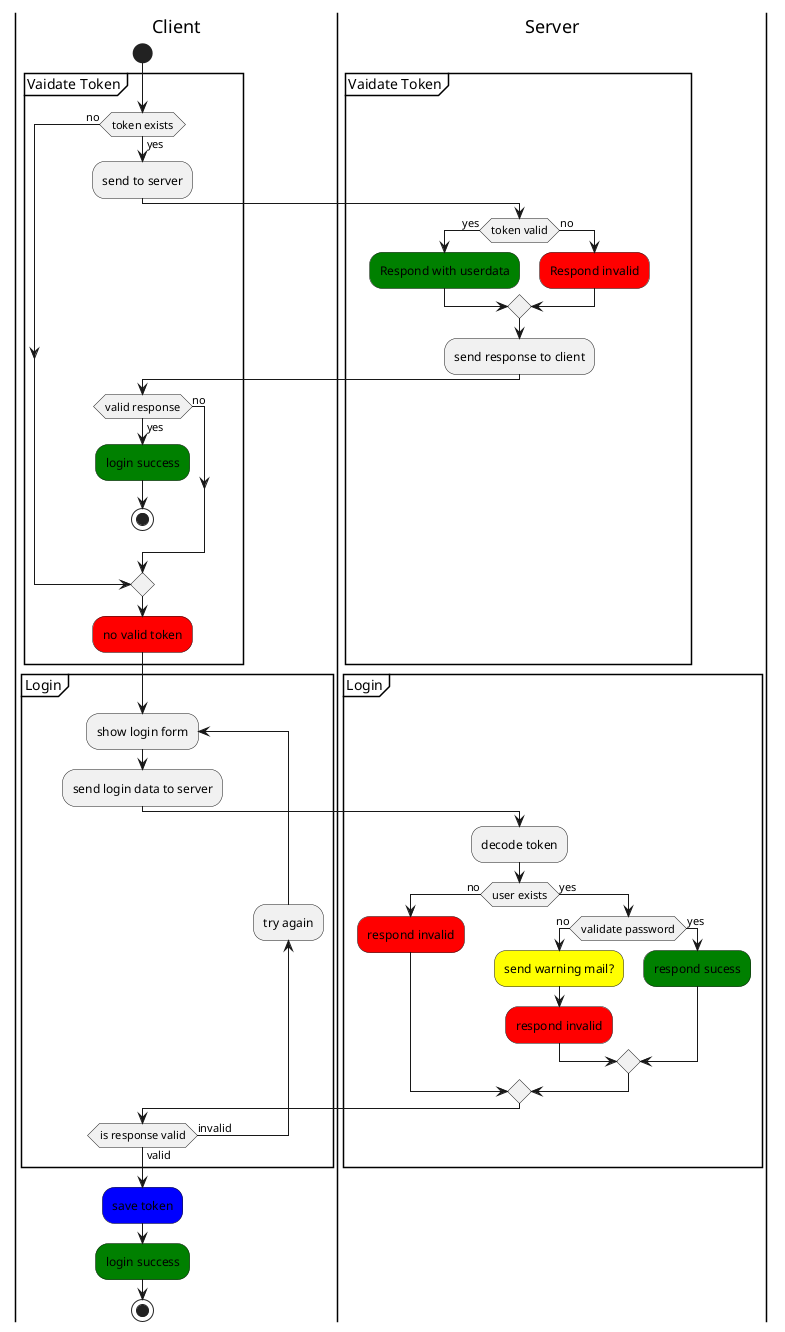 @startuml


|Client|
start

partition Vaidate Token{

if(token exists) then (yes)
  :send to server;
  |Server|
  if(token valid) then (yes)
    #green:Respond with userdata;
  else (no)
    #red:Respond invalid;
  endif
  :send response to client;
  |Client|
  if(valid response) then (yes)
    #green:login success;
    stop;
  else (no)
  endif;
else (no)
endif
#red:no valid token;
}

partition Login{
repeat :show login form;
:send login data to server;
|Server|
:decode token;
if(user exists) then (no)
  #red:respond invalid;
else (yes)
  if(validate password) then (no)
  #yellow:send warning mail?;
  #red:respond invalid;
  else (yes)
    #green:respond sucess;
  endif
endif
|Client|
backward :try again;
repeat while (is response valid) is (invalid) not (valid)
}
#blue:save token;
#green:login success;
stop




@enduml
